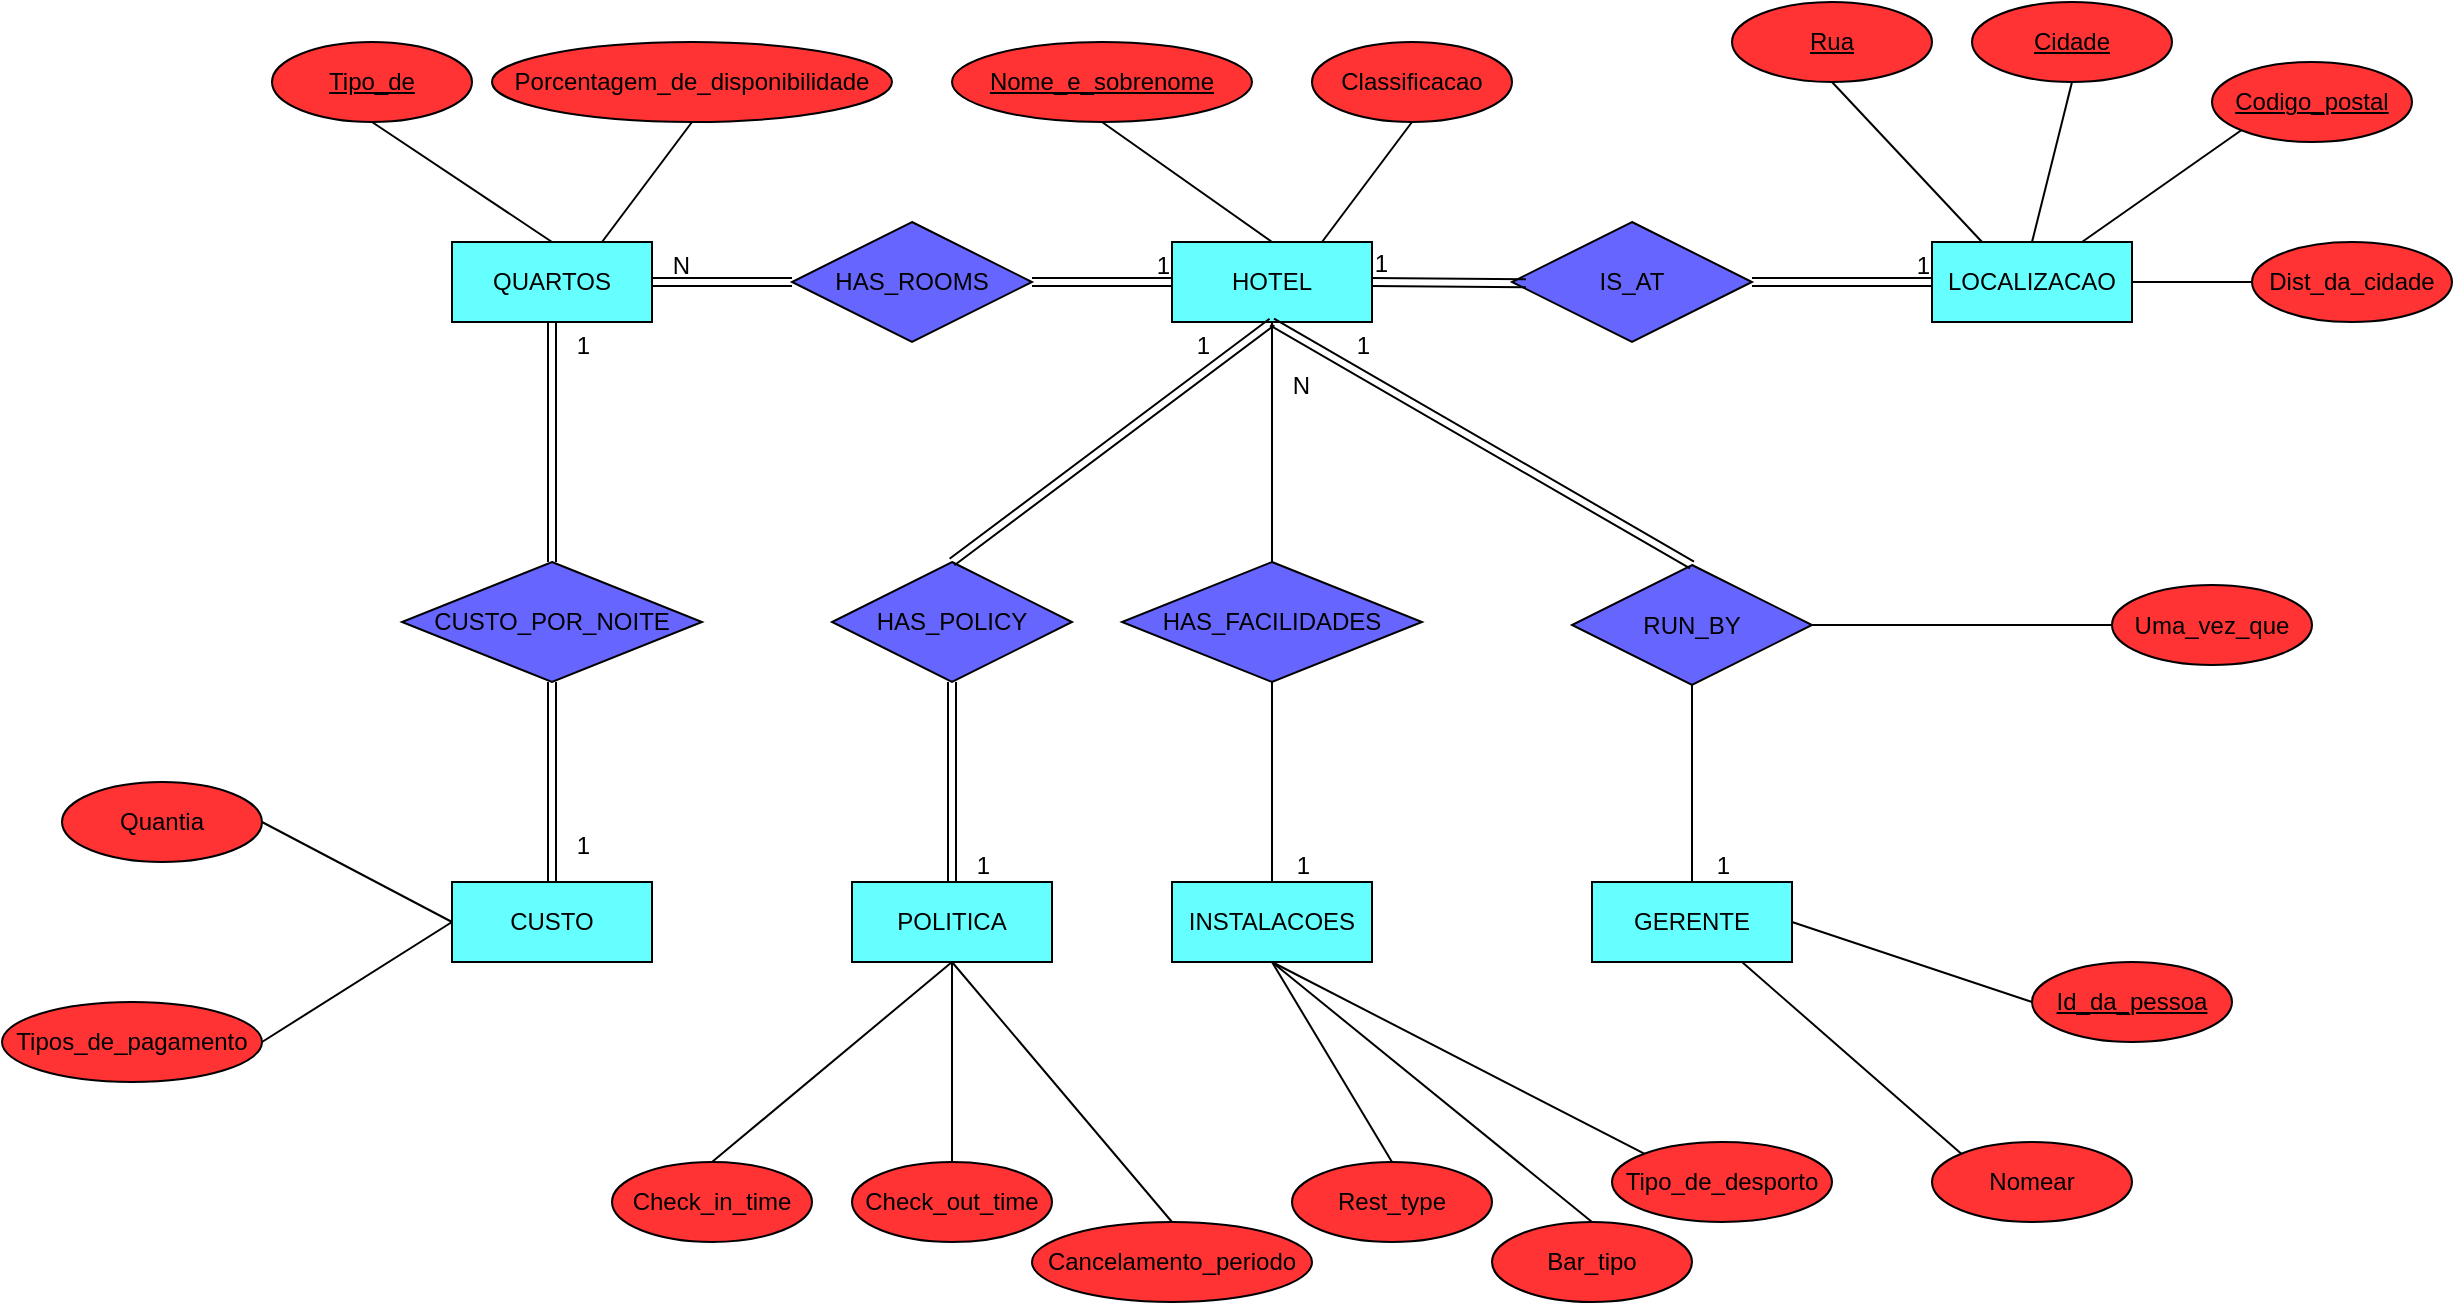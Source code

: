 <mxfile version="24.7.17">
  <diagram name="Página-1" id="XTw4HJLzmhRJIE8WZyx5">
    <mxGraphModel dx="1381" dy="853" grid="1" gridSize="10" guides="1" tooltips="1" connect="1" arrows="1" fold="1" page="1" pageScale="1" pageWidth="2339" pageHeight="3300" math="0" shadow="0">
      <root>
        <mxCell id="0" />
        <mxCell id="1" parent="0" />
        <mxCell id="XqiXbIV1NQWLEeTD5v8z-11" value="HOTEL" style="whiteSpace=wrap;html=1;align=center;fillColor=#66FFFF;" parent="1" vertex="1">
          <mxGeometry x="870" y="300" width="100" height="40" as="geometry" />
        </mxCell>
        <mxCell id="XqiXbIV1NQWLEeTD5v8z-12" value="LOCALIZACAO" style="whiteSpace=wrap;html=1;align=center;fillColor=#66FFFF;" parent="1" vertex="1">
          <mxGeometry x="1250" y="300" width="100" height="40" as="geometry" />
        </mxCell>
        <mxCell id="XqiXbIV1NQWLEeTD5v8z-13" value="QUARTOS" style="whiteSpace=wrap;html=1;align=center;fillColor=#66FFFF;" parent="1" vertex="1">
          <mxGeometry x="510" y="300" width="100" height="40" as="geometry" />
        </mxCell>
        <mxCell id="XqiXbIV1NQWLEeTD5v8z-14" value="CUSTO" style="whiteSpace=wrap;html=1;align=center;fillColor=#66FFFF;" parent="1" vertex="1">
          <mxGeometry x="510" y="620" width="100" height="40" as="geometry" />
        </mxCell>
        <mxCell id="XqiXbIV1NQWLEeTD5v8z-15" value="POLITICA" style="whiteSpace=wrap;html=1;align=center;fillColor=#66FFFF;" parent="1" vertex="1">
          <mxGeometry x="710" y="620" width="100" height="40" as="geometry" />
        </mxCell>
        <mxCell id="XqiXbIV1NQWLEeTD5v8z-16" value="INSTALACOES" style="whiteSpace=wrap;html=1;align=center;fillColor=#66FFFF;" parent="1" vertex="1">
          <mxGeometry x="870" y="620" width="100" height="40" as="geometry" />
        </mxCell>
        <mxCell id="XqiXbIV1NQWLEeTD5v8z-17" value="GERENTE" style="whiteSpace=wrap;html=1;align=center;fillColor=#66FFFF;" parent="1" vertex="1">
          <mxGeometry x="1080" y="620" width="100" height="40" as="geometry" />
        </mxCell>
        <mxCell id="XqiXbIV1NQWLEeTD5v8z-18" value="IS_AT" style="shape=rhombus;perimeter=rhombusPerimeter;whiteSpace=wrap;html=1;align=center;fillColor=#6666FF;" parent="1" vertex="1">
          <mxGeometry x="1040" y="290" width="120" height="60" as="geometry" />
        </mxCell>
        <mxCell id="XqiXbIV1NQWLEeTD5v8z-19" value="HAS_ROOMS" style="shape=rhombus;perimeter=rhombusPerimeter;whiteSpace=wrap;html=1;align=center;fillColor=#6666FF;" parent="1" vertex="1">
          <mxGeometry x="680" y="290" width="120" height="60" as="geometry" />
        </mxCell>
        <mxCell id="XqiXbIV1NQWLEeTD5v8z-20" value="CUSTO_POR_NOITE" style="shape=rhombus;perimeter=rhombusPerimeter;whiteSpace=wrap;html=1;align=center;fillColor=#6666FF;" parent="1" vertex="1">
          <mxGeometry x="485" y="460" width="150" height="60" as="geometry" />
        </mxCell>
        <mxCell id="XqiXbIV1NQWLEeTD5v8z-21" value="HAS_POLICY" style="shape=rhombus;perimeter=rhombusPerimeter;whiteSpace=wrap;html=1;align=center;fillColor=#6666FF;" parent="1" vertex="1">
          <mxGeometry x="700" y="460" width="120" height="60" as="geometry" />
        </mxCell>
        <mxCell id="XqiXbIV1NQWLEeTD5v8z-22" value="HAS_FACILIDADES" style="shape=rhombus;perimeter=rhombusPerimeter;whiteSpace=wrap;html=1;align=center;fillColor=#6666FF;" parent="1" vertex="1">
          <mxGeometry x="845" y="460" width="150" height="60" as="geometry" />
        </mxCell>
        <mxCell id="XqiXbIV1NQWLEeTD5v8z-23" value="RUN_BY" style="shape=rhombus;perimeter=rhombusPerimeter;whiteSpace=wrap;html=1;align=center;fillColor=#6666FF;" parent="1" vertex="1">
          <mxGeometry x="1070" y="461.5" width="120" height="60" as="geometry" />
        </mxCell>
        <mxCell id="XqiXbIV1NQWLEeTD5v8z-24" value="Tipo_de" style="ellipse;whiteSpace=wrap;html=1;align=center;fontStyle=4;fillColor=#FF3333;" parent="1" vertex="1">
          <mxGeometry x="420" y="200" width="100" height="40" as="geometry" />
        </mxCell>
        <mxCell id="XqiXbIV1NQWLEeTD5v8z-25" value="Porcentagem_de_disponibilidade" style="ellipse;whiteSpace=wrap;html=1;align=center;fillColor=#FF3333;" parent="1" vertex="1">
          <mxGeometry x="530" y="200" width="200" height="40" as="geometry" />
        </mxCell>
        <mxCell id="XqiXbIV1NQWLEeTD5v8z-27" value="Nome_e_sobrenome" style="ellipse;whiteSpace=wrap;html=1;align=center;fontStyle=4;fillColor=#FF3333;" parent="1" vertex="1">
          <mxGeometry x="760" y="200" width="150" height="40" as="geometry" />
        </mxCell>
        <mxCell id="XqiXbIV1NQWLEeTD5v8z-28" value="Classificacao" style="ellipse;whiteSpace=wrap;html=1;align=center;fillColor=#FF3333;" parent="1" vertex="1">
          <mxGeometry x="940" y="200" width="100" height="40" as="geometry" />
        </mxCell>
        <mxCell id="XqiXbIV1NQWLEeTD5v8z-29" value="Rua" style="ellipse;whiteSpace=wrap;html=1;align=center;fontStyle=4;fillColor=#FF3333;" parent="1" vertex="1">
          <mxGeometry x="1150" y="180" width="100" height="40" as="geometry" />
        </mxCell>
        <mxCell id="XqiXbIV1NQWLEeTD5v8z-30" value="Cidade" style="ellipse;whiteSpace=wrap;html=1;align=center;fontStyle=4;fillColor=#FF3333;" parent="1" vertex="1">
          <mxGeometry x="1270" y="180" width="100" height="40" as="geometry" />
        </mxCell>
        <mxCell id="XqiXbIV1NQWLEeTD5v8z-31" value="Codigo_postal" style="ellipse;whiteSpace=wrap;html=1;align=center;fontStyle=4;fillColor=#FF3333;" parent="1" vertex="1">
          <mxGeometry x="1390" y="210" width="100" height="40" as="geometry" />
        </mxCell>
        <mxCell id="XqiXbIV1NQWLEeTD5v8z-33" value="Dist_da_cidade" style="ellipse;whiteSpace=wrap;html=1;align=center;fillColor=#FF3333;" parent="1" vertex="1">
          <mxGeometry x="1410" y="300" width="100" height="40" as="geometry" />
        </mxCell>
        <mxCell id="XqiXbIV1NQWLEeTD5v8z-34" value="Uma_vez_que" style="ellipse;whiteSpace=wrap;html=1;align=center;fillColor=#FF3333;" parent="1" vertex="1">
          <mxGeometry x="1340" y="471.5" width="100" height="40" as="geometry" />
        </mxCell>
        <mxCell id="XqiXbIV1NQWLEeTD5v8z-35" value="Id_da_pessoa" style="ellipse;whiteSpace=wrap;html=1;align=center;fontStyle=4;fillColor=#FF3333;" parent="1" vertex="1">
          <mxGeometry x="1300" y="660" width="100" height="40" as="geometry" />
        </mxCell>
        <mxCell id="XqiXbIV1NQWLEeTD5v8z-36" value="Nomear" style="ellipse;whiteSpace=wrap;html=1;align=center;fillColor=#FF3333;" parent="1" vertex="1">
          <mxGeometry x="1250" y="750" width="100" height="40" as="geometry" />
        </mxCell>
        <mxCell id="XqiXbIV1NQWLEeTD5v8z-37" value="Tipo_de_desporto" style="ellipse;whiteSpace=wrap;html=1;align=center;fillColor=#FF3333;" parent="1" vertex="1">
          <mxGeometry x="1090" y="750" width="110" height="40" as="geometry" />
        </mxCell>
        <mxCell id="XqiXbIV1NQWLEeTD5v8z-38" value="Bar_tipo" style="ellipse;whiteSpace=wrap;html=1;align=center;fillColor=#FF3333;" parent="1" vertex="1">
          <mxGeometry x="1030" y="790" width="100" height="40" as="geometry" />
        </mxCell>
        <mxCell id="XqiXbIV1NQWLEeTD5v8z-39" value="Rest_type" style="ellipse;whiteSpace=wrap;html=1;align=center;fillColor=#FF3333;" parent="1" vertex="1">
          <mxGeometry x="930" y="760" width="100" height="40" as="geometry" />
        </mxCell>
        <mxCell id="XqiXbIV1NQWLEeTD5v8z-40" value="Cancelamento_periodo" style="ellipse;whiteSpace=wrap;html=1;align=center;fillColor=#FF3333;" parent="1" vertex="1">
          <mxGeometry x="800" y="790" width="140" height="40" as="geometry" />
        </mxCell>
        <mxCell id="XqiXbIV1NQWLEeTD5v8z-41" value="Check_out_time" style="ellipse;whiteSpace=wrap;html=1;align=center;fillColor=#FF3333;" parent="1" vertex="1">
          <mxGeometry x="710" y="760" width="100" height="40" as="geometry" />
        </mxCell>
        <mxCell id="XqiXbIV1NQWLEeTD5v8z-42" value="Check_in_time" style="ellipse;whiteSpace=wrap;html=1;align=center;fillColor=#FF3333;" parent="1" vertex="1">
          <mxGeometry x="590" y="760" width="100" height="40" as="geometry" />
        </mxCell>
        <mxCell id="XqiXbIV1NQWLEeTD5v8z-43" value="Quantia" style="ellipse;whiteSpace=wrap;html=1;align=center;fillColor=#FF3333;" parent="1" vertex="1">
          <mxGeometry x="315" y="570" width="100" height="40" as="geometry" />
        </mxCell>
        <mxCell id="XqiXbIV1NQWLEeTD5v8z-44" value="Tipos_de_pagamento" style="ellipse;whiteSpace=wrap;html=1;align=center;fillColor=#FF3333;" parent="1" vertex="1">
          <mxGeometry x="285" y="680" width="130" height="40" as="geometry" />
        </mxCell>
        <mxCell id="XqiXbIV1NQWLEeTD5v8z-45" value="" style="shape=link;html=1;rounded=0;exitX=1;exitY=0.5;exitDx=0;exitDy=0;entryX=0;entryY=0.5;entryDx=0;entryDy=0;" parent="1" source="XqiXbIV1NQWLEeTD5v8z-19" target="XqiXbIV1NQWLEeTD5v8z-11" edge="1">
          <mxGeometry relative="1" as="geometry">
            <mxPoint x="910" y="530" as="sourcePoint" />
            <mxPoint x="1070" y="530" as="targetPoint" />
          </mxGeometry>
        </mxCell>
        <mxCell id="XqiXbIV1NQWLEeTD5v8z-46" value="1" style="resizable=0;html=1;whiteSpace=wrap;align=right;verticalAlign=bottom;" parent="XqiXbIV1NQWLEeTD5v8z-45" connectable="0" vertex="1">
          <mxGeometry x="1" relative="1" as="geometry" />
        </mxCell>
        <mxCell id="XqiXbIV1NQWLEeTD5v8z-47" value="" style="shape=link;html=1;rounded=0;entryX=1;entryY=0.5;entryDx=0;entryDy=0;exitX=0;exitY=0.5;exitDx=0;exitDy=0;" parent="1" source="XqiXbIV1NQWLEeTD5v8z-19" target="XqiXbIV1NQWLEeTD5v8z-13" edge="1">
          <mxGeometry relative="1" as="geometry">
            <mxPoint x="1010" y="530" as="sourcePoint" />
            <mxPoint x="1070" y="530" as="targetPoint" />
          </mxGeometry>
        </mxCell>
        <mxCell id="XqiXbIV1NQWLEeTD5v8z-48" value="N" style="resizable=0;html=1;whiteSpace=wrap;align=right;verticalAlign=bottom;" parent="XqiXbIV1NQWLEeTD5v8z-47" connectable="0" vertex="1">
          <mxGeometry x="1" relative="1" as="geometry">
            <mxPoint x="20" as="offset" />
          </mxGeometry>
        </mxCell>
        <mxCell id="XqiXbIV1NQWLEeTD5v8z-49" value="" style="shape=link;html=1;rounded=0;entryX=1;entryY=0.5;entryDx=0;entryDy=0;exitX=0.058;exitY=0.511;exitDx=0;exitDy=0;exitPerimeter=0;" parent="1" source="XqiXbIV1NQWLEeTD5v8z-18" target="XqiXbIV1NQWLEeTD5v8z-11" edge="1">
          <mxGeometry relative="1" as="geometry">
            <mxPoint x="910" y="530" as="sourcePoint" />
            <mxPoint x="1070" y="530" as="targetPoint" />
          </mxGeometry>
        </mxCell>
        <mxCell id="XqiXbIV1NQWLEeTD5v8z-50" value="1" style="resizable=0;html=1;whiteSpace=wrap;align=right;verticalAlign=bottom;" parent="XqiXbIV1NQWLEeTD5v8z-49" connectable="0" vertex="1">
          <mxGeometry x="1" relative="1" as="geometry">
            <mxPoint x="10" as="offset" />
          </mxGeometry>
        </mxCell>
        <mxCell id="XqiXbIV1NQWLEeTD5v8z-53" value="" style="endArrow=none;html=1;rounded=0;exitX=0.5;exitY=1;exitDx=0;exitDy=0;entryX=0.5;entryY=0;entryDx=0;entryDy=0;" parent="1" source="XqiXbIV1NQWLEeTD5v8z-24" target="XqiXbIV1NQWLEeTD5v8z-13" edge="1">
          <mxGeometry relative="1" as="geometry">
            <mxPoint x="910" y="530" as="sourcePoint" />
            <mxPoint x="1070" y="530" as="targetPoint" />
          </mxGeometry>
        </mxCell>
        <mxCell id="XqiXbIV1NQWLEeTD5v8z-54" value="" style="endArrow=none;html=1;rounded=0;entryX=0.5;entryY=1;entryDx=0;entryDy=0;exitX=0.75;exitY=0;exitDx=0;exitDy=0;" parent="1" source="XqiXbIV1NQWLEeTD5v8z-13" target="XqiXbIV1NQWLEeTD5v8z-25" edge="1">
          <mxGeometry relative="1" as="geometry">
            <mxPoint x="910" y="530" as="sourcePoint" />
            <mxPoint x="1070" y="530" as="targetPoint" />
          </mxGeometry>
        </mxCell>
        <mxCell id="XqiXbIV1NQWLEeTD5v8z-55" value="" style="endArrow=none;html=1;rounded=0;entryX=0.5;entryY=1;entryDx=0;entryDy=0;exitX=0.5;exitY=0;exitDx=0;exitDy=0;" parent="1" source="XqiXbIV1NQWLEeTD5v8z-11" target="XqiXbIV1NQWLEeTD5v8z-27" edge="1">
          <mxGeometry relative="1" as="geometry">
            <mxPoint x="595" y="310" as="sourcePoint" />
            <mxPoint x="640" y="250" as="targetPoint" />
          </mxGeometry>
        </mxCell>
        <mxCell id="XqiXbIV1NQWLEeTD5v8z-56" value="" style="endArrow=none;html=1;rounded=0;entryX=0.5;entryY=1;entryDx=0;entryDy=0;exitX=0.75;exitY=0;exitDx=0;exitDy=0;" parent="1" source="XqiXbIV1NQWLEeTD5v8z-11" target="XqiXbIV1NQWLEeTD5v8z-28" edge="1">
          <mxGeometry relative="1" as="geometry">
            <mxPoint x="605" y="320" as="sourcePoint" />
            <mxPoint x="650" y="260" as="targetPoint" />
          </mxGeometry>
        </mxCell>
        <mxCell id="XqiXbIV1NQWLEeTD5v8z-57" value="" style="endArrow=none;html=1;rounded=0;entryX=0.5;entryY=1;entryDx=0;entryDy=0;exitX=0.25;exitY=0;exitDx=0;exitDy=0;" parent="1" source="XqiXbIV1NQWLEeTD5v8z-12" target="XqiXbIV1NQWLEeTD5v8z-29" edge="1">
          <mxGeometry relative="1" as="geometry">
            <mxPoint x="910" y="530" as="sourcePoint" />
            <mxPoint x="1070" y="530" as="targetPoint" />
          </mxGeometry>
        </mxCell>
        <mxCell id="XqiXbIV1NQWLEeTD5v8z-58" value="" style="endArrow=none;html=1;rounded=0;entryX=0.5;entryY=0;entryDx=0;entryDy=0;exitX=0.5;exitY=1;exitDx=0;exitDy=0;" parent="1" source="XqiXbIV1NQWLEeTD5v8z-30" target="XqiXbIV1NQWLEeTD5v8z-12" edge="1">
          <mxGeometry relative="1" as="geometry">
            <mxPoint x="1285" y="310" as="sourcePoint" />
            <mxPoint x="1210" y="230" as="targetPoint" />
          </mxGeometry>
        </mxCell>
        <mxCell id="XqiXbIV1NQWLEeTD5v8z-59" value="" style="endArrow=none;html=1;rounded=0;entryX=0.75;entryY=0;entryDx=0;entryDy=0;exitX=0;exitY=1;exitDx=0;exitDy=0;" parent="1" source="XqiXbIV1NQWLEeTD5v8z-31" target="XqiXbIV1NQWLEeTD5v8z-12" edge="1">
          <mxGeometry relative="1" as="geometry">
            <mxPoint x="1295" y="320" as="sourcePoint" />
            <mxPoint x="1220" y="240" as="targetPoint" />
          </mxGeometry>
        </mxCell>
        <mxCell id="XqiXbIV1NQWLEeTD5v8z-60" value="" style="endArrow=none;html=1;rounded=0;entryX=1;entryY=0.5;entryDx=0;entryDy=0;exitX=0;exitY=0.5;exitDx=0;exitDy=0;" parent="1" source="XqiXbIV1NQWLEeTD5v8z-33" target="XqiXbIV1NQWLEeTD5v8z-12" edge="1">
          <mxGeometry relative="1" as="geometry">
            <mxPoint x="1305" y="330" as="sourcePoint" />
            <mxPoint x="1230" y="250" as="targetPoint" />
          </mxGeometry>
        </mxCell>
        <mxCell id="XqiXbIV1NQWLEeTD5v8z-61" value="" style="endArrow=none;html=1;rounded=0;entryX=1;entryY=0.5;entryDx=0;entryDy=0;exitX=0;exitY=0.5;exitDx=0;exitDy=0;" parent="1" source="XqiXbIV1NQWLEeTD5v8z-14" target="XqiXbIV1NQWLEeTD5v8z-43" edge="1">
          <mxGeometry relative="1" as="geometry">
            <mxPoint x="910" y="530" as="sourcePoint" />
            <mxPoint x="1070" y="530" as="targetPoint" />
          </mxGeometry>
        </mxCell>
        <mxCell id="XqiXbIV1NQWLEeTD5v8z-62" value="" style="endArrow=none;html=1;rounded=0;entryX=0;entryY=0.5;entryDx=0;entryDy=0;exitX=1;exitY=0.5;exitDx=0;exitDy=0;" parent="1" source="XqiXbIV1NQWLEeTD5v8z-44" target="XqiXbIV1NQWLEeTD5v8z-14" edge="1">
          <mxGeometry relative="1" as="geometry">
            <mxPoint x="520" y="650" as="sourcePoint" />
            <mxPoint x="435" y="593" as="targetPoint" />
          </mxGeometry>
        </mxCell>
        <mxCell id="XqiXbIV1NQWLEeTD5v8z-63" value="" style="endArrow=none;html=1;rounded=0;entryX=0.5;entryY=1;entryDx=0;entryDy=0;exitX=0.5;exitY=0;exitDx=0;exitDy=0;" parent="1" source="XqiXbIV1NQWLEeTD5v8z-42" target="XqiXbIV1NQWLEeTD5v8z-15" edge="1">
          <mxGeometry relative="1" as="geometry">
            <mxPoint x="530" y="660" as="sourcePoint" />
            <mxPoint x="445" y="603" as="targetPoint" />
          </mxGeometry>
        </mxCell>
        <mxCell id="XqiXbIV1NQWLEeTD5v8z-64" value="" style="endArrow=none;html=1;rounded=0;entryX=0.5;entryY=1;entryDx=0;entryDy=0;exitX=0.5;exitY=0;exitDx=0;exitDy=0;" parent="1" source="XqiXbIV1NQWLEeTD5v8z-41" target="XqiXbIV1NQWLEeTD5v8z-15" edge="1">
          <mxGeometry relative="1" as="geometry">
            <mxPoint x="540" y="670" as="sourcePoint" />
            <mxPoint x="455" y="613" as="targetPoint" />
          </mxGeometry>
        </mxCell>
        <mxCell id="XqiXbIV1NQWLEeTD5v8z-65" value="" style="endArrow=none;html=1;rounded=0;entryX=0.5;entryY=1;entryDx=0;entryDy=0;exitX=0.5;exitY=0;exitDx=0;exitDy=0;" parent="1" source="XqiXbIV1NQWLEeTD5v8z-40" target="XqiXbIV1NQWLEeTD5v8z-15" edge="1">
          <mxGeometry relative="1" as="geometry">
            <mxPoint x="550" y="680" as="sourcePoint" />
            <mxPoint x="465" y="623" as="targetPoint" />
          </mxGeometry>
        </mxCell>
        <mxCell id="XqiXbIV1NQWLEeTD5v8z-66" value="" style="endArrow=none;html=1;rounded=0;exitX=0.5;exitY=1;exitDx=0;exitDy=0;entryX=0.5;entryY=0;entryDx=0;entryDy=0;" parent="1" source="XqiXbIV1NQWLEeTD5v8z-16" target="XqiXbIV1NQWLEeTD5v8z-39" edge="1">
          <mxGeometry relative="1" as="geometry">
            <mxPoint x="930" y="670" as="sourcePoint" />
            <mxPoint x="1070" y="530" as="targetPoint" />
          </mxGeometry>
        </mxCell>
        <mxCell id="XqiXbIV1NQWLEeTD5v8z-67" value="" style="endArrow=none;html=1;rounded=0;exitX=0.5;exitY=1;exitDx=0;exitDy=0;entryX=0.5;entryY=0;entryDx=0;entryDy=0;" parent="1" source="XqiXbIV1NQWLEeTD5v8z-16" target="XqiXbIV1NQWLEeTD5v8z-38" edge="1">
          <mxGeometry relative="1" as="geometry">
            <mxPoint x="940" y="670" as="sourcePoint" />
            <mxPoint x="990" y="770" as="targetPoint" />
          </mxGeometry>
        </mxCell>
        <mxCell id="XqiXbIV1NQWLEeTD5v8z-68" value="" style="endArrow=none;html=1;rounded=0;exitX=0.5;exitY=1;exitDx=0;exitDy=0;entryX=0;entryY=0;entryDx=0;entryDy=0;" parent="1" source="XqiXbIV1NQWLEeTD5v8z-16" target="XqiXbIV1NQWLEeTD5v8z-37" edge="1">
          <mxGeometry relative="1" as="geometry">
            <mxPoint x="950" y="680" as="sourcePoint" />
            <mxPoint x="1000" y="780" as="targetPoint" />
          </mxGeometry>
        </mxCell>
        <mxCell id="XqiXbIV1NQWLEeTD5v8z-69" value="" style="endArrow=none;html=1;rounded=0;entryX=0;entryY=0;entryDx=0;entryDy=0;exitX=0.75;exitY=1;exitDx=0;exitDy=0;" parent="1" source="XqiXbIV1NQWLEeTD5v8z-17" target="XqiXbIV1NQWLEeTD5v8z-36" edge="1">
          <mxGeometry relative="1" as="geometry">
            <mxPoint x="910" y="530" as="sourcePoint" />
            <mxPoint x="1070" y="530" as="targetPoint" />
          </mxGeometry>
        </mxCell>
        <mxCell id="XqiXbIV1NQWLEeTD5v8z-70" value="" style="endArrow=none;html=1;rounded=0;entryX=0;entryY=0.5;entryDx=0;entryDy=0;exitX=1;exitY=0.5;exitDx=0;exitDy=0;" parent="1" source="XqiXbIV1NQWLEeTD5v8z-17" target="XqiXbIV1NQWLEeTD5v8z-35" edge="1">
          <mxGeometry relative="1" as="geometry">
            <mxPoint x="1205" y="670" as="sourcePoint" />
            <mxPoint x="1325" y="766" as="targetPoint" />
          </mxGeometry>
        </mxCell>
        <mxCell id="XqiXbIV1NQWLEeTD5v8z-71" value="" style="endArrow=none;html=1;rounded=0;entryX=0;entryY=0.5;entryDx=0;entryDy=0;exitX=1;exitY=0.5;exitDx=0;exitDy=0;" parent="1" source="XqiXbIV1NQWLEeTD5v8z-23" target="XqiXbIV1NQWLEeTD5v8z-34" edge="1">
          <mxGeometry relative="1" as="geometry">
            <mxPoint x="910" y="530" as="sourcePoint" />
            <mxPoint x="1070" y="530" as="targetPoint" />
          </mxGeometry>
        </mxCell>
        <mxCell id="XqiXbIV1NQWLEeTD5v8z-72" value="" style="shape=link;html=1;rounded=0;entryX=0.5;entryY=1;entryDx=0;entryDy=0;exitX=0.5;exitY=0;exitDx=0;exitDy=0;" parent="1" source="XqiXbIV1NQWLEeTD5v8z-20" target="XqiXbIV1NQWLEeTD5v8z-13" edge="1">
          <mxGeometry relative="1" as="geometry">
            <mxPoint x="910" y="530" as="sourcePoint" />
            <mxPoint x="1070" y="530" as="targetPoint" />
          </mxGeometry>
        </mxCell>
        <mxCell id="XqiXbIV1NQWLEeTD5v8z-73" value="1" style="resizable=0;html=1;whiteSpace=wrap;align=right;verticalAlign=bottom;" parent="XqiXbIV1NQWLEeTD5v8z-72" connectable="0" vertex="1">
          <mxGeometry x="1" relative="1" as="geometry">
            <mxPoint x="20" y="20" as="offset" />
          </mxGeometry>
        </mxCell>
        <mxCell id="XqiXbIV1NQWLEeTD5v8z-77" value="" style="shape=link;html=1;rounded=0;entryX=0.5;entryY=1;entryDx=0;entryDy=0;exitX=0.5;exitY=0;exitDx=0;exitDy=0;" parent="1" source="XqiXbIV1NQWLEeTD5v8z-21" target="XqiXbIV1NQWLEeTD5v8z-11" edge="1">
          <mxGeometry relative="1" as="geometry">
            <mxPoint x="910" y="530" as="sourcePoint" />
            <mxPoint x="1070" y="530" as="targetPoint" />
          </mxGeometry>
        </mxCell>
        <mxCell id="XqiXbIV1NQWLEeTD5v8z-78" value="N" style="resizable=0;html=1;whiteSpace=wrap;align=right;verticalAlign=bottom;" parent="XqiXbIV1NQWLEeTD5v8z-77" connectable="0" vertex="1">
          <mxGeometry x="1" relative="1" as="geometry">
            <mxPoint x="20" y="40" as="offset" />
          </mxGeometry>
        </mxCell>
        <mxCell id="XqiXbIV1NQWLEeTD5v8z-81" value="" style="endArrow=none;html=1;rounded=0;entryX=0.5;entryY=1;entryDx=0;entryDy=0;exitX=0.5;exitY=0;exitDx=0;exitDy=0;" parent="1" source="XqiXbIV1NQWLEeTD5v8z-22" target="XqiXbIV1NQWLEeTD5v8z-11" edge="1">
          <mxGeometry relative="1" as="geometry">
            <mxPoint x="930" y="460" as="sourcePoint" />
            <mxPoint x="1070" y="530" as="targetPoint" />
          </mxGeometry>
        </mxCell>
        <mxCell id="XqiXbIV1NQWLEeTD5v8z-82" value="1" style="resizable=0;html=1;whiteSpace=wrap;align=right;verticalAlign=bottom;" parent="XqiXbIV1NQWLEeTD5v8z-81" connectable="0" vertex="1">
          <mxGeometry x="1" relative="1" as="geometry">
            <mxPoint x="-30" y="20" as="offset" />
          </mxGeometry>
        </mxCell>
        <mxCell id="XqiXbIV1NQWLEeTD5v8z-85" value="" style="shape=link;html=1;rounded=0;entryX=0.5;entryY=1;entryDx=0;entryDy=0;exitX=0.5;exitY=0;exitDx=0;exitDy=0;" parent="1" source="XqiXbIV1NQWLEeTD5v8z-23" target="XqiXbIV1NQWLEeTD5v8z-11" edge="1">
          <mxGeometry relative="1" as="geometry">
            <mxPoint x="910" y="530" as="sourcePoint" />
            <mxPoint x="1070" y="530" as="targetPoint" />
          </mxGeometry>
        </mxCell>
        <mxCell id="XqiXbIV1NQWLEeTD5v8z-86" value="1" style="resizable=0;html=1;whiteSpace=wrap;align=right;verticalAlign=bottom;" parent="XqiXbIV1NQWLEeTD5v8z-85" connectable="0" vertex="1">
          <mxGeometry x="1" relative="1" as="geometry">
            <mxPoint x="50" y="20" as="offset" />
          </mxGeometry>
        </mxCell>
        <mxCell id="XqiXbIV1NQWLEeTD5v8z-89" value="" style="shape=link;html=1;rounded=0;entryX=0;entryY=0.5;entryDx=0;entryDy=0;exitX=1;exitY=0.5;exitDx=0;exitDy=0;" parent="1" source="XqiXbIV1NQWLEeTD5v8z-18" target="XqiXbIV1NQWLEeTD5v8z-12" edge="1">
          <mxGeometry relative="1" as="geometry">
            <mxPoint x="860" y="530" as="sourcePoint" />
            <mxPoint x="1020" y="530" as="targetPoint" />
          </mxGeometry>
        </mxCell>
        <mxCell id="XqiXbIV1NQWLEeTD5v8z-90" value="1" style="resizable=0;html=1;whiteSpace=wrap;align=right;verticalAlign=bottom;" parent="XqiXbIV1NQWLEeTD5v8z-89" connectable="0" vertex="1">
          <mxGeometry x="1" relative="1" as="geometry" />
        </mxCell>
        <mxCell id="SAJDrb0YYPsqtw_Z-ZWk-1" value="" style="shape=link;html=1;rounded=0;exitX=0.5;exitY=1;exitDx=0;exitDy=0;entryX=0.5;entryY=0;entryDx=0;entryDy=0;" edge="1" parent="1" source="XqiXbIV1NQWLEeTD5v8z-20" target="XqiXbIV1NQWLEeTD5v8z-14">
          <mxGeometry relative="1" as="geometry">
            <mxPoint x="800" y="550" as="sourcePoint" />
            <mxPoint x="560" y="600" as="targetPoint" />
          </mxGeometry>
        </mxCell>
        <mxCell id="SAJDrb0YYPsqtw_Z-ZWk-2" value="1" style="resizable=0;html=1;whiteSpace=wrap;align=right;verticalAlign=bottom;" connectable="0" vertex="1" parent="SAJDrb0YYPsqtw_Z-ZWk-1">
          <mxGeometry x="1" relative="1" as="geometry">
            <mxPoint x="20" y="-10" as="offset" />
          </mxGeometry>
        </mxCell>
        <mxCell id="SAJDrb0YYPsqtw_Z-ZWk-5" value="" style="endArrow=none;html=1;rounded=0;entryX=0.5;entryY=0;entryDx=0;entryDy=0;exitX=0.5;exitY=1;exitDx=0;exitDy=0;" edge="1" parent="1" source="XqiXbIV1NQWLEeTD5v8z-22" target="XqiXbIV1NQWLEeTD5v8z-16">
          <mxGeometry relative="1" as="geometry">
            <mxPoint x="800" y="550" as="sourcePoint" />
            <mxPoint x="960" y="550" as="targetPoint" />
          </mxGeometry>
        </mxCell>
        <mxCell id="SAJDrb0YYPsqtw_Z-ZWk-6" value="1" style="resizable=0;html=1;whiteSpace=wrap;align=right;verticalAlign=bottom;" connectable="0" vertex="1" parent="SAJDrb0YYPsqtw_Z-ZWk-5">
          <mxGeometry x="1" relative="1" as="geometry">
            <mxPoint x="20" as="offset" />
          </mxGeometry>
        </mxCell>
        <mxCell id="SAJDrb0YYPsqtw_Z-ZWk-9" value="" style="endArrow=none;html=1;rounded=0;entryX=0.5;entryY=0;entryDx=0;entryDy=0;exitX=0.5;exitY=1;exitDx=0;exitDy=0;" edge="1" parent="1" source="XqiXbIV1NQWLEeTD5v8z-23" target="XqiXbIV1NQWLEeTD5v8z-17">
          <mxGeometry relative="1" as="geometry">
            <mxPoint x="800" y="550" as="sourcePoint" />
            <mxPoint x="960" y="550" as="targetPoint" />
          </mxGeometry>
        </mxCell>
        <mxCell id="SAJDrb0YYPsqtw_Z-ZWk-10" value="1" style="resizable=0;html=1;whiteSpace=wrap;align=right;verticalAlign=bottom;" connectable="0" vertex="1" parent="SAJDrb0YYPsqtw_Z-ZWk-9">
          <mxGeometry x="1" relative="1" as="geometry">
            <mxPoint x="20" as="offset" />
          </mxGeometry>
        </mxCell>
        <mxCell id="SAJDrb0YYPsqtw_Z-ZWk-13" value="" style="shape=link;html=1;rounded=0;entryX=0.5;entryY=0;entryDx=0;entryDy=0;exitX=0.5;exitY=1;exitDx=0;exitDy=0;" edge="1" parent="1" source="XqiXbIV1NQWLEeTD5v8z-21" target="XqiXbIV1NQWLEeTD5v8z-15">
          <mxGeometry relative="1" as="geometry">
            <mxPoint x="800" y="550" as="sourcePoint" />
            <mxPoint x="960" y="550" as="targetPoint" />
          </mxGeometry>
        </mxCell>
        <mxCell id="SAJDrb0YYPsqtw_Z-ZWk-14" value="1" style="resizable=0;html=1;whiteSpace=wrap;align=right;verticalAlign=bottom;" connectable="0" vertex="1" parent="SAJDrb0YYPsqtw_Z-ZWk-13">
          <mxGeometry x="1" relative="1" as="geometry">
            <mxPoint x="20" as="offset" />
          </mxGeometry>
        </mxCell>
      </root>
    </mxGraphModel>
  </diagram>
</mxfile>
